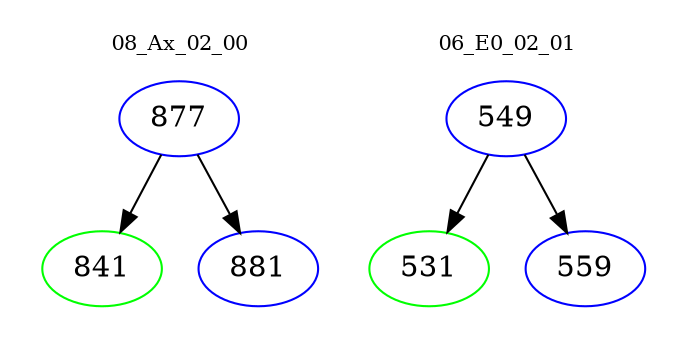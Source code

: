 digraph{
subgraph cluster_0 {
color = white
label = "08_Ax_02_00";
fontsize=10;
T0_877 [label="877", color="blue"]
T0_877 -> T0_841 [color="black"]
T0_841 [label="841", color="green"]
T0_877 -> T0_881 [color="black"]
T0_881 [label="881", color="blue"]
}
subgraph cluster_1 {
color = white
label = "06_E0_02_01";
fontsize=10;
T1_549 [label="549", color="blue"]
T1_549 -> T1_531 [color="black"]
T1_531 [label="531", color="green"]
T1_549 -> T1_559 [color="black"]
T1_559 [label="559", color="blue"]
}
}
